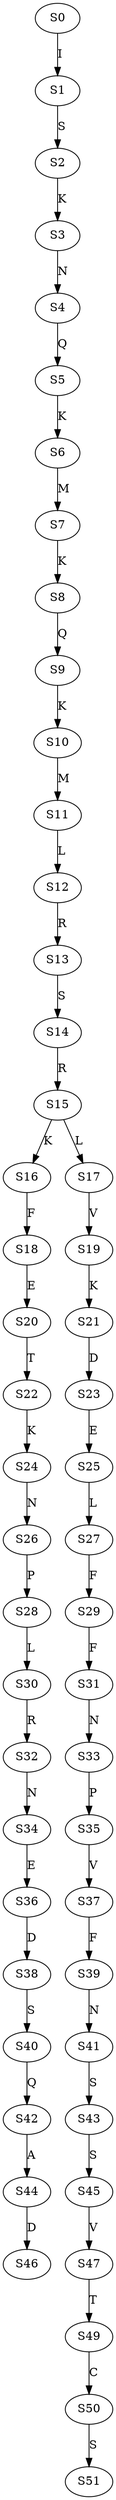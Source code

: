 strict digraph  {
	S0 -> S1 [ label = I ];
	S1 -> S2 [ label = S ];
	S2 -> S3 [ label = K ];
	S3 -> S4 [ label = N ];
	S4 -> S5 [ label = Q ];
	S5 -> S6 [ label = K ];
	S6 -> S7 [ label = M ];
	S7 -> S8 [ label = K ];
	S8 -> S9 [ label = Q ];
	S9 -> S10 [ label = K ];
	S10 -> S11 [ label = M ];
	S11 -> S12 [ label = L ];
	S12 -> S13 [ label = R ];
	S13 -> S14 [ label = S ];
	S14 -> S15 [ label = R ];
	S15 -> S16 [ label = K ];
	S15 -> S17 [ label = L ];
	S16 -> S18 [ label = F ];
	S17 -> S19 [ label = V ];
	S18 -> S20 [ label = E ];
	S19 -> S21 [ label = K ];
	S20 -> S22 [ label = T ];
	S21 -> S23 [ label = D ];
	S22 -> S24 [ label = K ];
	S23 -> S25 [ label = E ];
	S24 -> S26 [ label = N ];
	S25 -> S27 [ label = L ];
	S26 -> S28 [ label = P ];
	S27 -> S29 [ label = F ];
	S28 -> S30 [ label = L ];
	S29 -> S31 [ label = F ];
	S30 -> S32 [ label = R ];
	S31 -> S33 [ label = N ];
	S32 -> S34 [ label = N ];
	S33 -> S35 [ label = P ];
	S34 -> S36 [ label = E ];
	S35 -> S37 [ label = V ];
	S36 -> S38 [ label = D ];
	S37 -> S39 [ label = F ];
	S38 -> S40 [ label = S ];
	S39 -> S41 [ label = N ];
	S40 -> S42 [ label = Q ];
	S41 -> S43 [ label = S ];
	S42 -> S44 [ label = A ];
	S43 -> S45 [ label = S ];
	S44 -> S46 [ label = D ];
	S45 -> S47 [ label = V ];
	S47 -> S49 [ label = T ];
	S49 -> S50 [ label = C ];
	S50 -> S51 [ label = S ];
}

